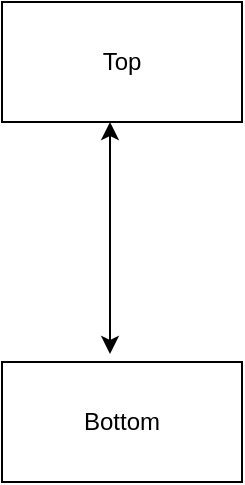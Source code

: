 <mxfile version="16.1.0" type="github">
  <diagram id="PsCKxNWWEZMX_S2bdYtZ" name="Page-1">
    <mxGraphModel dx="770" dy="549" grid="1" gridSize="10" guides="1" tooltips="1" connect="1" arrows="1" fold="1" page="1" pageScale="1" pageWidth="850" pageHeight="1100" math="0" shadow="0">
      <root>
        <mxCell id="0" />
        <mxCell id="1" parent="0" />
        <mxCell id="6OiCWqiK4BMqnp4VZ83I-1" value="Top" style="rounded=0;whiteSpace=wrap;html=1;" vertex="1" parent="1">
          <mxGeometry x="160" y="60" width="120" height="60" as="geometry" />
        </mxCell>
        <mxCell id="6OiCWqiK4BMqnp4VZ83I-2" value="" style="endArrow=classic;startArrow=classic;html=1;rounded=0;exitX=0.45;exitY=-0.067;exitDx=0;exitDy=0;exitPerimeter=0;" edge="1" parent="1" source="6OiCWqiK4BMqnp4VZ83I-3">
          <mxGeometry width="50" height="50" relative="1" as="geometry">
            <mxPoint x="199" y="240" as="sourcePoint" />
            <mxPoint x="214" y="120" as="targetPoint" />
          </mxGeometry>
        </mxCell>
        <mxCell id="6OiCWqiK4BMqnp4VZ83I-3" value="Bottom" style="rounded=0;whiteSpace=wrap;html=1;" vertex="1" parent="1">
          <mxGeometry x="160" y="240" width="120" height="60" as="geometry" />
        </mxCell>
      </root>
    </mxGraphModel>
  </diagram>
</mxfile>
